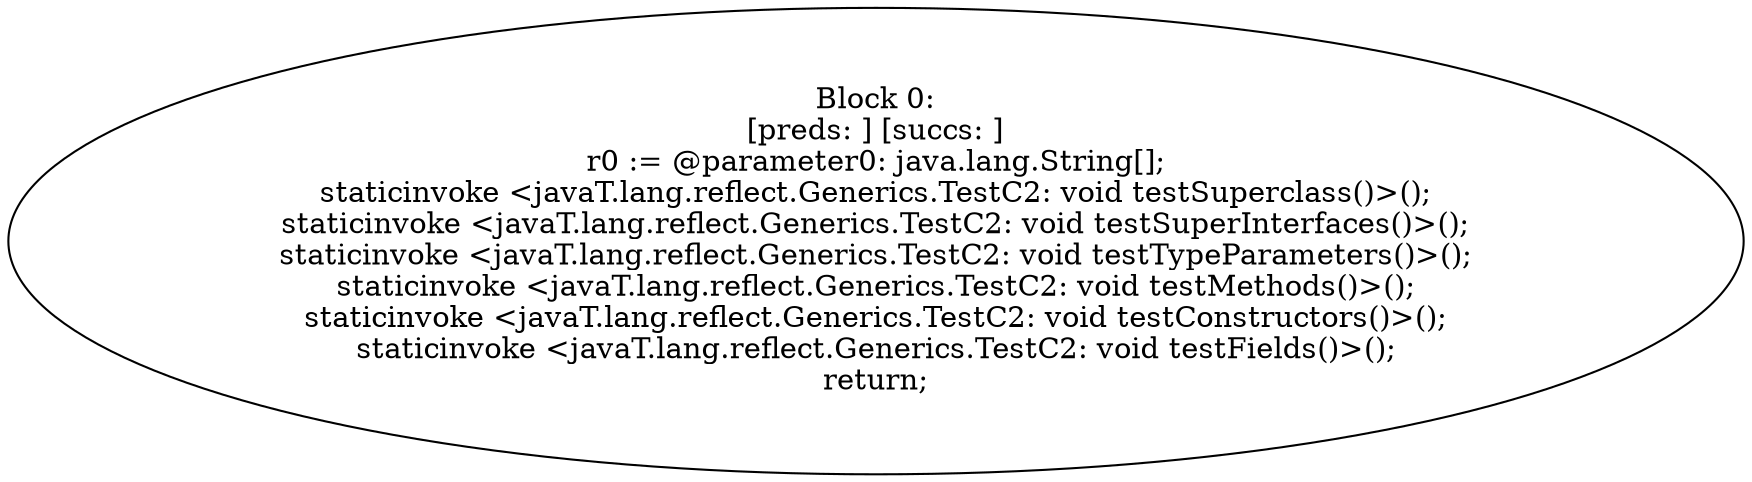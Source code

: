 digraph "unitGraph" {
    "Block 0:
[preds: ] [succs: ]
r0 := @parameter0: java.lang.String[];
staticinvoke <javaT.lang.reflect.Generics.TestC2: void testSuperclass()>();
staticinvoke <javaT.lang.reflect.Generics.TestC2: void testSuperInterfaces()>();
staticinvoke <javaT.lang.reflect.Generics.TestC2: void testTypeParameters()>();
staticinvoke <javaT.lang.reflect.Generics.TestC2: void testMethods()>();
staticinvoke <javaT.lang.reflect.Generics.TestC2: void testConstructors()>();
staticinvoke <javaT.lang.reflect.Generics.TestC2: void testFields()>();
return;
"
}
